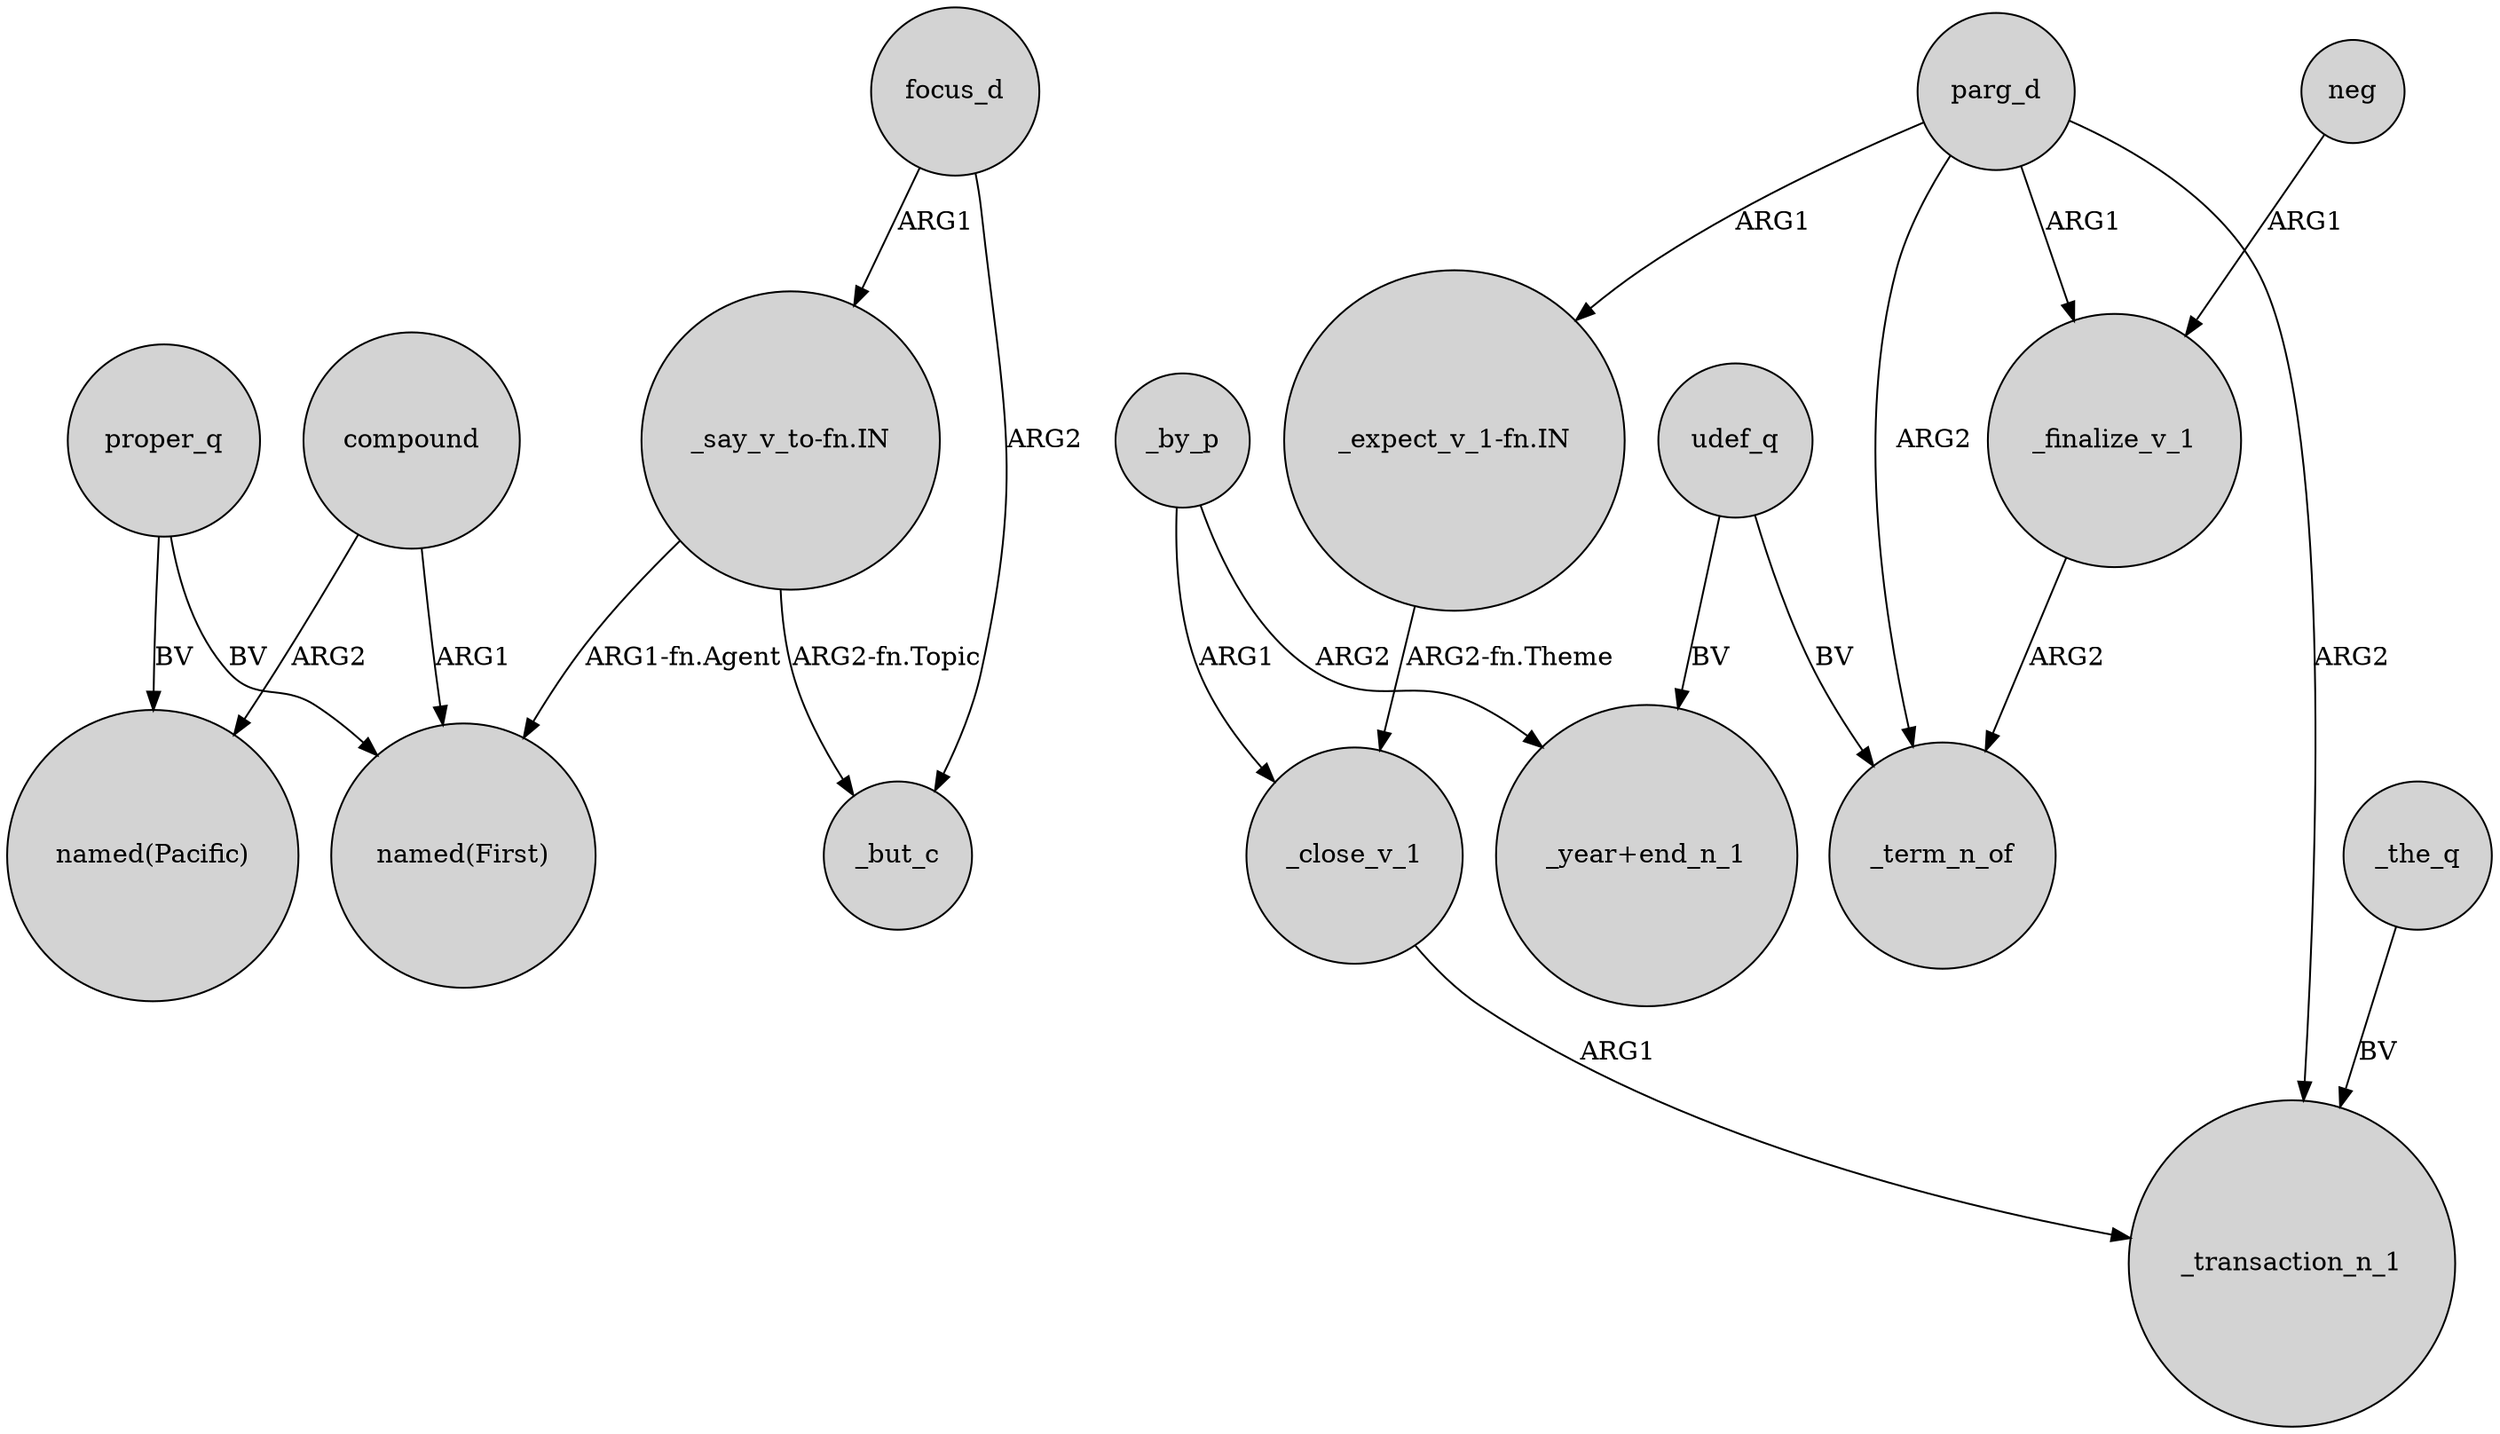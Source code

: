 digraph {
	node [shape=circle style=filled]
	compound -> "named(First)" [label=ARG1]
	"_say_v_to-fn.IN" -> "named(First)" [label="ARG1-fn.Agent"]
	_by_p -> "_year+end_n_1" [label=ARG2]
	parg_d -> _term_n_of [label=ARG2]
	compound -> "named(Pacific)" [label=ARG2]
	proper_q -> "named(First)" [label=BV]
	_finalize_v_1 -> _term_n_of [label=ARG2]
	parg_d -> _transaction_n_1 [label=ARG2]
	_by_p -> _close_v_1 [label=ARG1]
	focus_d -> _but_c [label=ARG2]
	parg_d -> _finalize_v_1 [label=ARG1]
	"_say_v_to-fn.IN" -> _but_c [label="ARG2-fn.Topic"]
	neg -> _finalize_v_1 [label=ARG1]
	udef_q -> _term_n_of [label=BV]
	parg_d -> "_expect_v_1-fn.IN" [label=ARG1]
	udef_q -> "_year+end_n_1" [label=BV]
	_close_v_1 -> _transaction_n_1 [label=ARG1]
	_the_q -> _transaction_n_1 [label=BV]
	proper_q -> "named(Pacific)" [label=BV]
	focus_d -> "_say_v_to-fn.IN" [label=ARG1]
	"_expect_v_1-fn.IN" -> _close_v_1 [label="ARG2-fn.Theme"]
}

